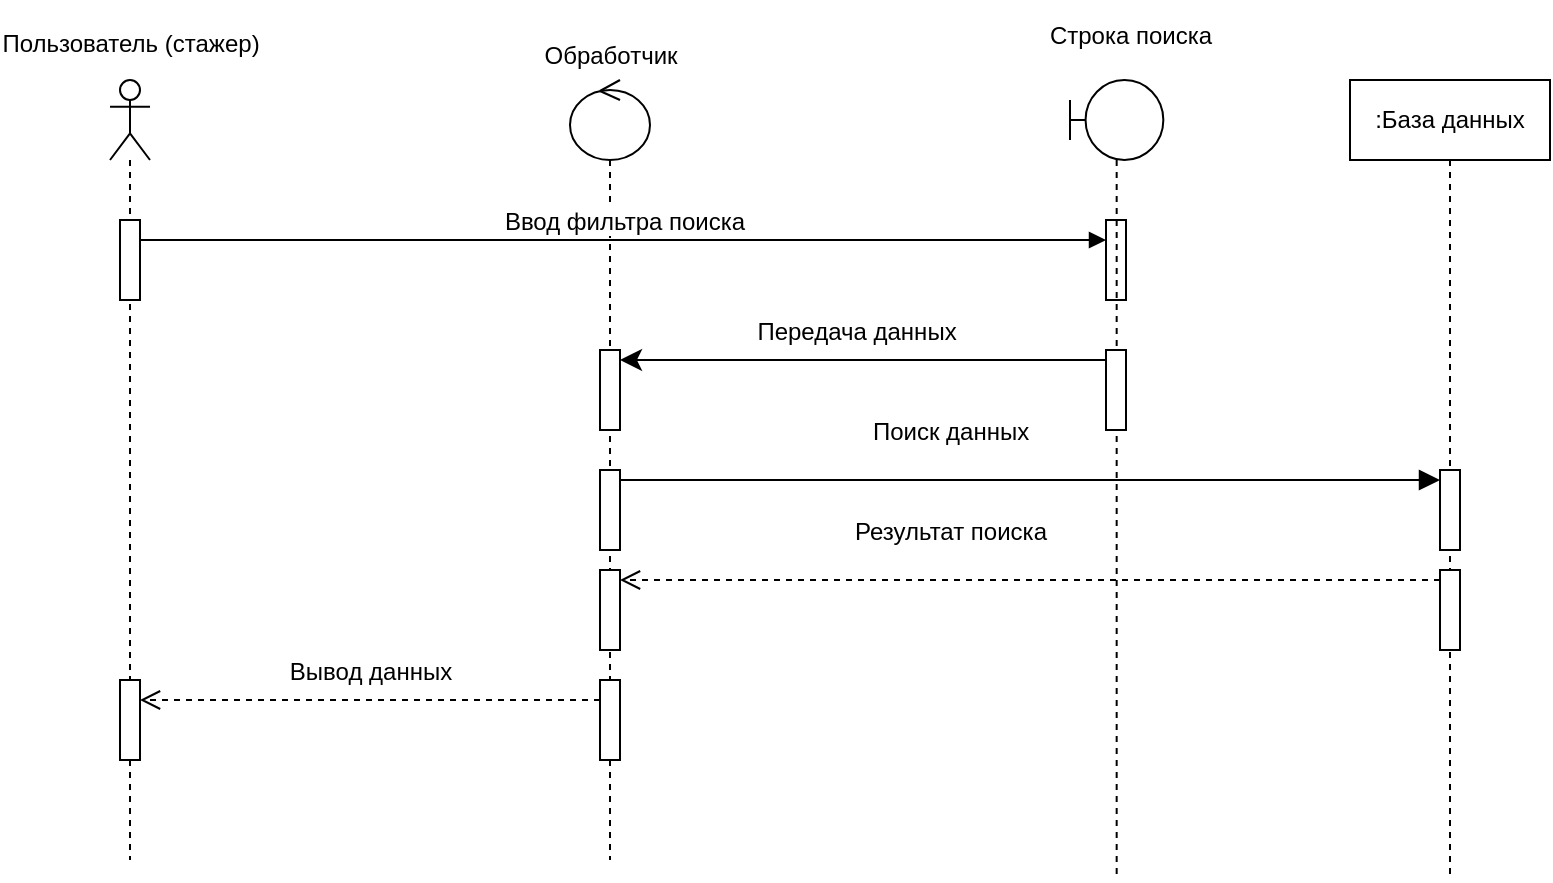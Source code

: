 <mxfile version="27.1.4">
  <diagram name="Page-1" id="13e1069c-82ec-6db2-03f1-153e76fe0fe0">
    <mxGraphModel dx="1876" dy="828" grid="1" gridSize="10" guides="1" tooltips="1" connect="1" arrows="1" fold="1" page="1" pageScale="1" pageWidth="1100" pageHeight="850" background="none" math="0" shadow="0">
      <root>
        <mxCell id="0" />
        <mxCell id="1" parent="0" />
        <mxCell id="Vs1f4UlyF3qcgoX3hWhw-1" value="" style="shape=umlLifeline;perimeter=lifelinePerimeter;whiteSpace=wrap;html=1;container=1;dropTarget=0;collapsible=0;recursiveResize=0;outlineConnect=0;portConstraint=eastwest;newEdgeStyle={&quot;curved&quot;:0,&quot;rounded&quot;:0};participant=umlActor;" parent="1" vertex="1">
          <mxGeometry x="150" y="40" width="20" height="390" as="geometry" />
        </mxCell>
        <mxCell id="Vs1f4UlyF3qcgoX3hWhw-12" value="" style="shape=umlLifeline;perimeter=lifelinePerimeter;whiteSpace=wrap;html=1;container=1;dropTarget=0;collapsible=0;recursiveResize=0;outlineConnect=0;portConstraint=eastwest;newEdgeStyle={&quot;curved&quot;:0,&quot;rounded&quot;:0};participant=umlControl;" parent="1" vertex="1">
          <mxGeometry x="380" y="40" width="40" height="390" as="geometry" />
        </mxCell>
        <mxCell id="1bFq91YPx4SMiapTONDA-12" value="" style="html=1;points=[[0,0,0,0,5],[0,1,0,0,-5],[1,0,0,0,5],[1,1,0,0,-5]];perimeter=orthogonalPerimeter;outlineConnect=0;targetShapes=umlLifeline;portConstraint=eastwest;newEdgeStyle={&quot;curved&quot;:0,&quot;rounded&quot;:0};" parent="Vs1f4UlyF3qcgoX3hWhw-12" vertex="1">
          <mxGeometry x="15" y="135" width="10" height="40" as="geometry" />
        </mxCell>
        <mxCell id="1bFq91YPx4SMiapTONDA-9" value="" style="html=1;points=[[0,0,0,0,5],[0,1,0,0,-5],[1,0,0,0,5],[1,1,0,0,-5]];perimeter=orthogonalPerimeter;outlineConnect=0;targetShapes=umlLifeline;portConstraint=eastwest;newEdgeStyle={&quot;curved&quot;:0,&quot;rounded&quot;:0};" parent="Vs1f4UlyF3qcgoX3hWhw-12" vertex="1">
          <mxGeometry x="-225" y="70" width="10" height="40" as="geometry" />
        </mxCell>
        <mxCell id="1bFq91YPx4SMiapTONDA-23" value="" style="html=1;points=[[0,0,0,0,5],[0,1,0,0,-5],[1,0,0,0,5],[1,1,0,0,-5]];perimeter=orthogonalPerimeter;outlineConnect=0;targetShapes=umlLifeline;portConstraint=eastwest;newEdgeStyle={&quot;curved&quot;:0,&quot;rounded&quot;:0};" parent="Vs1f4UlyF3qcgoX3hWhw-12" vertex="1">
          <mxGeometry x="-225" y="300" width="10" height="40" as="geometry" />
        </mxCell>
        <mxCell id="1bFq91YPx4SMiapTONDA-24" value="" style="html=1;points=[[0,0,0,0,5],[0,1,0,0,-5],[1,0,0,0,5],[1,1,0,0,-5]];perimeter=orthogonalPerimeter;outlineConnect=0;targetShapes=umlLifeline;portConstraint=eastwest;newEdgeStyle={&quot;curved&quot;:0,&quot;rounded&quot;:0};" parent="Vs1f4UlyF3qcgoX3hWhw-12" vertex="1">
          <mxGeometry x="15" y="300" width="10" height="40" as="geometry" />
        </mxCell>
        <mxCell id="1bFq91YPx4SMiapTONDA-10" value="" style="html=1;points=[[0,0,0,0,5],[0,1,0,0,-5],[1,0,0,0,5],[1,1,0,0,-5]];perimeter=orthogonalPerimeter;outlineConnect=0;targetShapes=umlLifeline;portConstraint=eastwest;newEdgeStyle={&quot;curved&quot;:0,&quot;rounded&quot;:0};" parent="Vs1f4UlyF3qcgoX3hWhw-12" vertex="1">
          <mxGeometry x="268" y="70" width="10" height="40" as="geometry" />
        </mxCell>
        <mxCell id="Vs1f4UlyF3qcgoX3hWhw-21" value=":База данных" style="shape=umlLifeline;perimeter=lifelinePerimeter;whiteSpace=wrap;html=1;container=1;dropTarget=0;collapsible=0;recursiveResize=0;outlineConnect=0;portConstraint=eastwest;newEdgeStyle={&quot;curved&quot;:0,&quot;rounded&quot;:0};" parent="1" vertex="1">
          <mxGeometry x="770" y="40" width="100" height="400" as="geometry" />
        </mxCell>
        <mxCell id="1bFq91YPx4SMiapTONDA-17" value="" style="html=1;points=[[0,0,0,0,5],[0,1,0,0,-5],[1,0,0,0,5],[1,1,0,0,-5]];perimeter=orthogonalPerimeter;outlineConnect=0;targetShapes=umlLifeline;portConstraint=eastwest;newEdgeStyle={&quot;curved&quot;:0,&quot;rounded&quot;:0};" parent="Vs1f4UlyF3qcgoX3hWhw-21" vertex="1">
          <mxGeometry x="-375" y="195" width="10" height="40" as="geometry" />
        </mxCell>
        <mxCell id="1bFq91YPx4SMiapTONDA-18" value="" style="html=1;points=[[0,0,0,0,5],[0,1,0,0,-5],[1,0,0,0,5],[1,1,0,0,-5]];perimeter=orthogonalPerimeter;outlineConnect=0;targetShapes=umlLifeline;portConstraint=eastwest;newEdgeStyle={&quot;curved&quot;:0,&quot;rounded&quot;:0};" parent="Vs1f4UlyF3qcgoX3hWhw-21" vertex="1">
          <mxGeometry x="-375" y="245" width="10" height="40" as="geometry" />
        </mxCell>
        <mxCell id="1bFq91YPx4SMiapTONDA-25" value="Вывод данных" style="html=1;verticalAlign=bottom;endArrow=open;dashed=1;endSize=8;curved=0;rounded=0;fontSize=12;exitX=0;exitY=0;exitDx=0;exitDy=5;exitPerimeter=0;entryX=1;entryY=0;entryDx=0;entryDy=5;entryPerimeter=0;" parent="Vs1f4UlyF3qcgoX3hWhw-21" edge="1">
          <mxGeometry y="-5" relative="1" as="geometry">
            <mxPoint x="-375" y="310" as="sourcePoint" />
            <mxPoint x="-605" y="310" as="targetPoint" />
            <mxPoint as="offset" />
          </mxGeometry>
        </mxCell>
        <mxCell id="1bFq91YPx4SMiapTONDA-19" value="" style="html=1;points=[[0,0,0,0,5],[0,1,0,0,-5],[1,0,0,0,5],[1,1,0,0,-5]];perimeter=orthogonalPerimeter;outlineConnect=0;targetShapes=umlLifeline;portConstraint=eastwest;newEdgeStyle={&quot;curved&quot;:0,&quot;rounded&quot;:0};" parent="Vs1f4UlyF3qcgoX3hWhw-21" vertex="1">
          <mxGeometry x="45" y="195" width="10" height="40" as="geometry" />
        </mxCell>
        <mxCell id="1bFq91YPx4SMiapTONDA-20" value="" style="html=1;points=[[0,0,0,0,5],[0,1,0,0,-5],[1,0,0,0,5],[1,1,0,0,-5]];perimeter=orthogonalPerimeter;outlineConnect=0;targetShapes=umlLifeline;portConstraint=eastwest;newEdgeStyle={&quot;curved&quot;:0,&quot;rounded&quot;:0};" parent="Vs1f4UlyF3qcgoX3hWhw-21" vertex="1">
          <mxGeometry x="45" y="245" width="10" height="40" as="geometry" />
        </mxCell>
        <mxCell id="1bFq91YPx4SMiapTONDA-21" value="Поиск данных" style="html=1;verticalAlign=bottom;endArrow=block;curved=0;rounded=0;entryX=0;entryY=0;entryDx=0;entryDy=5;fontSize=12;startSize=8;endSize=8;" parent="Vs1f4UlyF3qcgoX3hWhw-21" source="1bFq91YPx4SMiapTONDA-17" target="1bFq91YPx4SMiapTONDA-19" edge="1">
          <mxGeometry x="-0.195" y="15" relative="1" as="geometry">
            <mxPoint x="-40" y="190" as="sourcePoint" />
            <mxPoint as="offset" />
          </mxGeometry>
        </mxCell>
        <mxCell id="1bFq91YPx4SMiapTONDA-22" value="Результат поиска" style="html=1;verticalAlign=bottom;endArrow=open;dashed=1;endSize=8;curved=0;rounded=0;exitX=0;exitY=0;exitDx=0;exitDy=5;fontSize=12;entryX=1;entryY=0;entryDx=0;entryDy=5;entryPerimeter=0;exitPerimeter=0;" parent="Vs1f4UlyF3qcgoX3hWhw-21" source="1bFq91YPx4SMiapTONDA-20" target="1bFq91YPx4SMiapTONDA-18" edge="1">
          <mxGeometry x="0.195" y="-15" relative="1" as="geometry">
            <mxPoint x="-40" y="300" as="targetPoint" />
            <mxPoint as="offset" />
          </mxGeometry>
        </mxCell>
        <mxCell id="Vs1f4UlyF3qcgoX3hWhw-35" value="&lt;span style=&quot;font-weight: normal;&quot;&gt;Пользователь (стажер&lt;/span&gt;&lt;span style=&quot;background-color: transparent; color: light-dark(rgb(0, 0, 0), rgb(255, 255, 255)); font-weight: normal;&quot;&gt;)&lt;/span&gt;" style="text;align=center;fontStyle=1;verticalAlign=middle;spacingLeft=3;spacingRight=3;strokeColor=none;rotatable=0;points=[[0,0.5],[1,0.5]];portConstraint=eastwest;html=1;" parent="1" vertex="1">
          <mxGeometry x="110" y="4" width="100" height="36" as="geometry" />
        </mxCell>
        <mxCell id="Vs1f4UlyF3qcgoX3hWhw-37" value="&lt;span style=&quot;font-weight: 400;&quot;&gt;Обработчик&lt;/span&gt;" style="text;align=center;fontStyle=1;verticalAlign=middle;spacingLeft=3;spacingRight=3;strokeColor=none;rotatable=0;points=[[0,0.5],[1,0.5]];portConstraint=eastwest;html=1;" parent="1" vertex="1">
          <mxGeometry x="350" y="10" width="100" height="36" as="geometry" />
        </mxCell>
        <mxCell id="1bFq91YPx4SMiapTONDA-1" value="" style="shape=umlLifeline;perimeter=lifelinePerimeter;whiteSpace=wrap;html=1;container=1;dropTarget=0;collapsible=0;recursiveResize=0;outlineConnect=0;portConstraint=eastwest;newEdgeStyle={&quot;curved&quot;:0,&quot;rounded&quot;:0};participant=umlBoundary;" parent="1" vertex="1">
          <mxGeometry x="630" y="40" width="46.67" height="400" as="geometry" />
        </mxCell>
        <mxCell id="1bFq91YPx4SMiapTONDA-5" value="&lt;span style=&quot;font-weight: 400;&quot;&gt;Строка поиска&lt;/span&gt;" style="text;align=center;fontStyle=1;verticalAlign=middle;spacingLeft=3;spacingRight=3;strokeColor=none;rotatable=0;points=[[0,0.5],[1,0.5]];portConstraint=eastwest;html=1;" parent="1" vertex="1">
          <mxGeometry x="610" width="100" height="36" as="geometry" />
        </mxCell>
        <mxCell id="1bFq91YPx4SMiapTONDA-11" value="Ввод фильтра поиска" style="html=1;verticalAlign=bottom;startArrow=none;endArrow=block;startSize=8;curved=0;rounded=0;entryX=0;entryY=0;entryDx=0;entryDy=5;fontSize=12;startFill=0;" parent="1" edge="1">
          <mxGeometry relative="1" as="geometry">
            <mxPoint x="165" y="120" as="sourcePoint" />
            <mxPoint x="648" y="120" as="targetPoint" />
          </mxGeometry>
        </mxCell>
        <mxCell id="1bFq91YPx4SMiapTONDA-13" value="" style="html=1;points=[[0,0,0,0,5],[0,1,0,0,-5],[1,0,0,0,5],[1,1,0,0,-5]];perimeter=orthogonalPerimeter;outlineConnect=0;targetShapes=umlLifeline;portConstraint=eastwest;newEdgeStyle={&quot;curved&quot;:0,&quot;rounded&quot;:0};" parent="1" vertex="1">
          <mxGeometry x="648" y="175" width="10" height="40" as="geometry" />
        </mxCell>
        <mxCell id="1bFq91YPx4SMiapTONDA-14" value="Передача данных" style="html=1;verticalAlign=bottom;endArrow=none;curved=0;rounded=0;entryX=0;entryY=0;entryDx=0;entryDy=5;fontSize=12;startSize=8;endSize=8;startArrow=classic;startFill=1;endFill=0;" parent="1" source="1bFq91YPx4SMiapTONDA-12" target="1bFq91YPx4SMiapTONDA-13" edge="1">
          <mxGeometry x="-0.028" y="5" relative="1" as="geometry">
            <mxPoint x="578" y="170" as="sourcePoint" />
            <mxPoint as="offset" />
          </mxGeometry>
        </mxCell>
      </root>
    </mxGraphModel>
  </diagram>
</mxfile>
